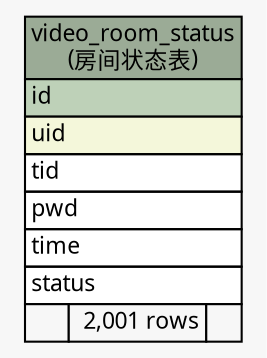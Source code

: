 // dot 2.26.0 on Linux 2.6.32-504.3.3.el6.x86_64
// SchemaSpy rev Unknown
digraph "video_room_status" {
  graph [
    rankdir="RL"
    bgcolor="#f7f7f7"
    nodesep="0.18"
    ranksep="0.46"
    fontname="Microsoft YaHei"
    fontsize="11"
  ];
  node [
    fontname="Microsoft YaHei"
    fontsize="11"
    shape="plaintext"
  ];
  edge [
    arrowsize="0.8"
  ];
  "video_room_status" [
    label=<
    <TABLE BORDER="0" CELLBORDER="1" CELLSPACING="0" BGCOLOR="#ffffff">
      <TR><TD COLSPAN="3" BGCOLOR="#9bab96" ALIGN="CENTER">video_room_status<br/>(房间状态表)</TD></TR>
      <TR><TD PORT="id" COLSPAN="3" BGCOLOR="#bed1b8" ALIGN="LEFT">id</TD></TR>
      <TR><TD PORT="uid" COLSPAN="3" BGCOLOR="#f4f7da" ALIGN="LEFT">uid</TD></TR>
      <TR><TD PORT="tid" COLSPAN="3" ALIGN="LEFT">tid</TD></TR>
      <TR><TD PORT="pwd" COLSPAN="3" ALIGN="LEFT">pwd</TD></TR>
      <TR><TD PORT="time" COLSPAN="3" ALIGN="LEFT">time</TD></TR>
      <TR><TD PORT="status" COLSPAN="3" ALIGN="LEFT">status</TD></TR>
      <TR><TD ALIGN="LEFT" BGCOLOR="#f7f7f7">  </TD><TD ALIGN="RIGHT" BGCOLOR="#f7f7f7">2,001 rows</TD><TD ALIGN="RIGHT" BGCOLOR="#f7f7f7">  </TD></TR>
    </TABLE>>
    URL="tables/video_room_status.html"
    tooltip="video_room_status"
  ];
}
